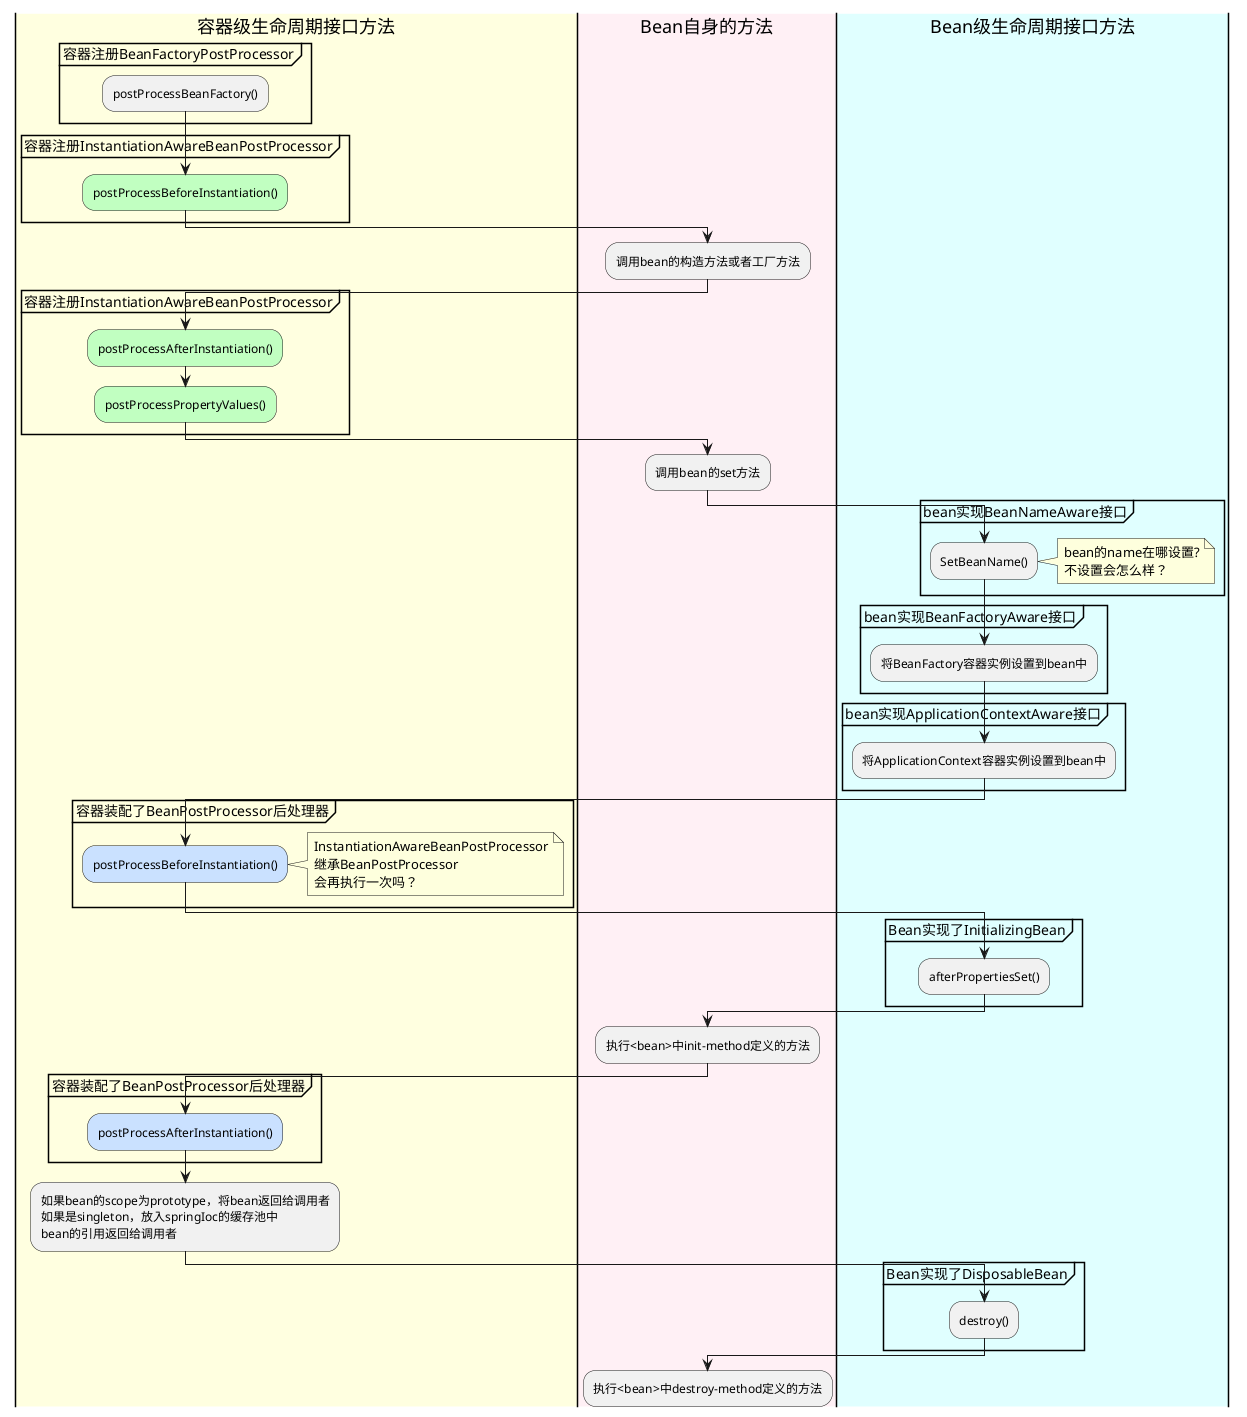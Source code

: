 @startuml
|#FFFFE0|容器级生命周期接口方法|
partition 容器注册BeanFactoryPostProcessor {
:postProcessBeanFactory();
}

partition 容器注册InstantiationAwareBeanPostProcessor {
#C1FFC1	:postProcessBeforeInstantiation();
}
|#FFF0F5|Bean自身的方法|
:调用bean的构造方法或者工厂方法;
|#FFFFE0|容器级生命周期接口方法|
partition 容器注册InstantiationAwareBeanPostProcessor {
#C1FFC1	:postProcessAfterInstantiation();
#C1FFC1	:postProcessPropertyValues();
}
|#FFF0F5|Bean自身的方法|
:调用bean的set方法;
|#E0FFFF|Bean级生命周期接口方法|
partition bean实现BeanNameAware接口 {
:SetBeanName();
note right
bean的name在哪设置?
不设置会怎么样？
end note
}
partition bean实现BeanFactoryAware接口 {
:将BeanFactory容器实例设置到bean中;
}
partition bean实现ApplicationContextAware接口 {
:将ApplicationContext容器实例设置到bean中;
}
|#FFFFE0|容器级生命周期接口方法|
partition 容器装配了BeanPostProcessor后处理器 {
#CAE1FF	:postProcessBeforeInstantiation();
}
note right
InstantiationAwareBeanPostProcessor
继承BeanPostProcessor
会再执行一次吗？
end note
|#E0FFFF|Bean级生命周期接口方法|
partition Bean实现了InitializingBean {
:afterPropertiesSet();
}
|#FFF0F5|Bean自身的方法|
:执行<bean>中init-method定义的方法;
|#FFFFE0|容器级生命周期接口方法|
partition 容器装配了BeanPostProcessor后处理器 {
#CAE1FF	:postProcessAfterInstantiation();
}
:如果bean的scope为prototype，将bean返回给调用者
如果是singleton，放入springIoc的缓存池中
bean的引用返回给调用者;
|#E0FFFF|Bean级生命周期接口方法|
partition Bean实现了DisposableBean {
:destroy();
}
|#FFF0F5|Bean自身的方法|
:执行<bean>中destroy-method定义的方法;
@enduml